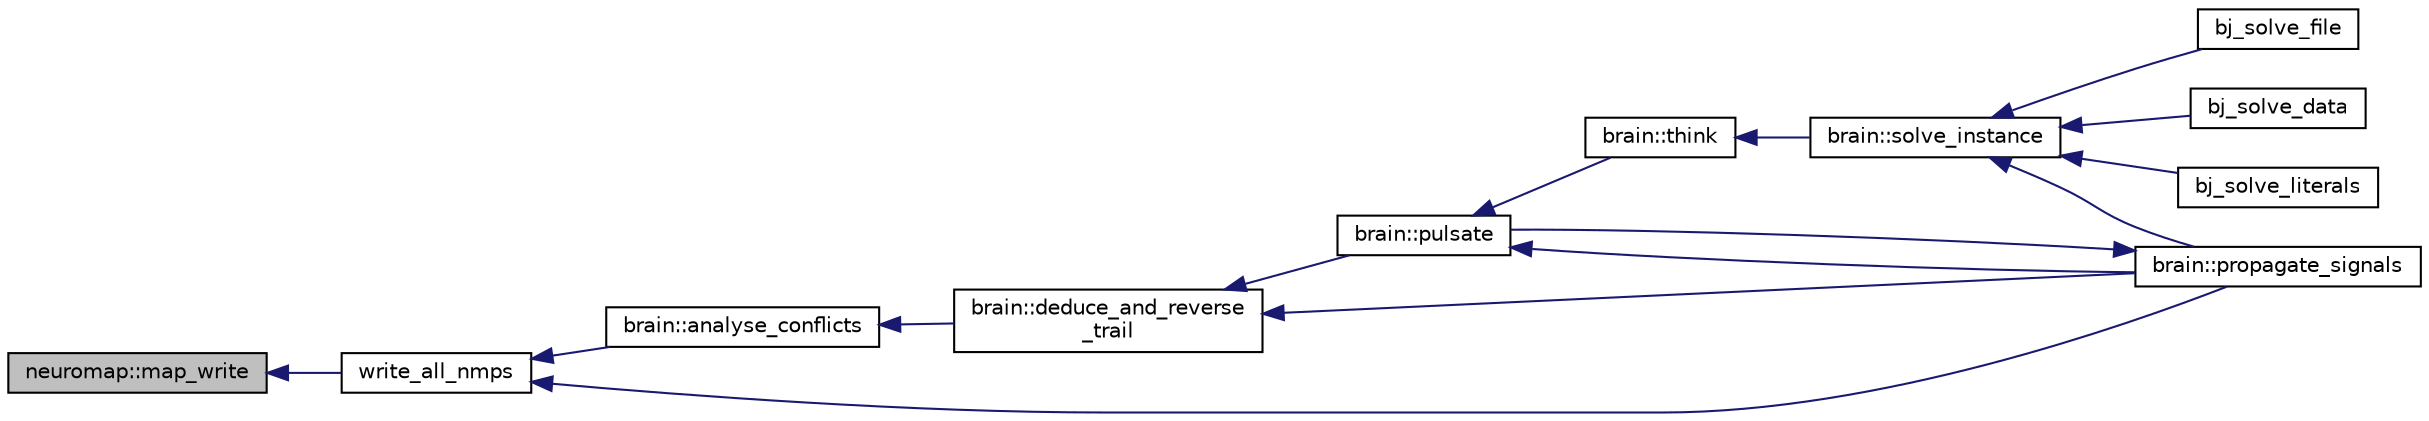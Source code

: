 digraph "neuromap::map_write"
{
 // INTERACTIVE_SVG=YES
  edge [fontname="Helvetica",fontsize="10",labelfontname="Helvetica",labelfontsize="10"];
  node [fontname="Helvetica",fontsize="10",shape=record];
  rankdir="LR";
  Node1 [label="neuromap::map_write",height=0.2,width=0.4,color="black", fillcolor="grey75", style="filled", fontcolor="black"];
  Node1 -> Node2 [dir="back",color="midnightblue",fontsize="10",style="solid",fontname="Helvetica"];
  Node2 [label="write_all_nmps",height=0.2,width=0.4,color="black", fillcolor="white", style="filled",URL="$db/d3c/brain_8h.html#a14f74143760dde7c17a99c26c736c198",tooltip="Writes all neuromap s (candidates) that need writing. "];
  Node2 -> Node3 [dir="back",color="midnightblue",fontsize="10",style="solid",fontname="Helvetica"];
  Node3 [label="brain::analyse_conflicts",height=0.2,width=0.4,color="black", fillcolor="white", style="filled",URL="$d7/d79/classbrain.html#adec5742918fedd1636a6152502bd409c",tooltip="Does conflict analysis, BCFFs finding and BCFFs writing. "];
  Node3 -> Node4 [dir="back",color="midnightblue",fontsize="10",style="solid",fontname="Helvetica"];
  Node4 [label="brain::deduce_and_reverse\l_trail",height=0.2,width=0.4,color="black", fillcolor="white", style="filled",URL="$d7/d79/classbrain.html#a8d880c7f0e91a5dbb2cedaefdb704153",tooltip="Does all analysis and one backtrack. "];
  Node4 -> Node5 [dir="back",color="midnightblue",fontsize="10",style="solid",fontname="Helvetica"];
  Node5 [label="brain::pulsate",height=0.2,width=0.4,color="black", fillcolor="white", style="filled",URL="$d7/d79/classbrain.html#a9728a44b4e7b71ddb4a47bb25af05612",tooltip="This is the basic step function while solving an instance. It does one full backtrack. "];
  Node5 -> Node6 [dir="back",color="midnightblue",fontsize="10",style="solid",fontname="Helvetica"];
  Node6 [label="brain::think",height=0.2,width=0.4,color="black", fillcolor="white", style="filled",URL="$d7/d79/classbrain.html#a8524441f8b863aec8fe2cc9c3ad2d21a",tooltip="This is the main processing function to solve an instance. It get called by solve_instance. "];
  Node6 -> Node7 [dir="back",color="midnightblue",fontsize="10",style="solid",fontname="Helvetica"];
  Node7 [label="brain::solve_instance",height=0.2,width=0.4,color="black", fillcolor="white", style="filled",URL="$d7/d79/classbrain.html#a2daa8c1c03eea62a51a359470bb64cc7",tooltip="This is the starting point to solve any instance. It is the main function of the implementation. "];
  Node7 -> Node8 [dir="back",color="midnightblue",fontsize="10",style="solid",fontname="Helvetica"];
  Node8 [label="bj_solve_file",height=0.2,width=0.4,color="black", fillcolor="white", style="filled",URL="$dc/d3c/ben__jose_8h.html#a65eb23939cc4ae39654dbd93343580c8"];
  Node7 -> Node9 [dir="back",color="midnightblue",fontsize="10",style="solid",fontname="Helvetica"];
  Node9 [label="bj_solve_data",height=0.2,width=0.4,color="black", fillcolor="white", style="filled",URL="$dc/d3c/ben__jose_8h.html#a45eef575a2ca6c6b90e0a1d998f1eb7d"];
  Node7 -> Node10 [dir="back",color="midnightblue",fontsize="10",style="solid",fontname="Helvetica"];
  Node10 [label="bj_solve_literals",height=0.2,width=0.4,color="black", fillcolor="white", style="filled",URL="$dc/d3c/ben__jose_8h.html#a2818f32df95b8d462f49a201ce371142"];
  Node7 -> Node11 [dir="back",color="midnightblue",fontsize="10",style="solid",fontname="Helvetica"];
  Node11 [label="brain::propagate_signals",height=0.2,width=0.4,color="black", fillcolor="white", style="filled",URL="$d7/d79/classbrain.html#a28eeaf513dd81fcb3dcb21fb37f58ccb",tooltip="This is function does BCP and most of the maintaining of the neuromap s (candidates) to be written an..."];
  Node11 -> Node5 [dir="back",color="midnightblue",fontsize="10",style="solid",fontname="Helvetica"];
  Node5 -> Node11 [dir="back",color="midnightblue",fontsize="10",style="solid",fontname="Helvetica"];
  Node4 -> Node11 [dir="back",color="midnightblue",fontsize="10",style="solid",fontname="Helvetica"];
  Node2 -> Node11 [dir="back",color="midnightblue",fontsize="10",style="solid",fontname="Helvetica"];
}

